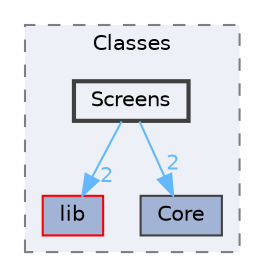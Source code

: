 digraph "C:/Users/HP/Documents/GitHub/Minero-Game/Old/Classes/Screens"
{
 // LATEX_PDF_SIZE
  bgcolor="transparent";
  edge [fontname=Helvetica,fontsize=10,labelfontname=Helvetica,labelfontsize=10];
  node [fontname=Helvetica,fontsize=10,shape=box,height=0.2,width=0.4];
  compound=true
  subgraph clusterdir_2a0b33f18a29a5d7512a293ec4090727 {
    graph [ bgcolor="#edf0f7", pencolor="grey50", label="Classes", fontname=Helvetica,fontsize=10 style="filled,dashed", URL="dir_2a0b33f18a29a5d7512a293ec4090727.html",tooltip=""]
  dir_86e3fabaa487d125112dafeea2881dfa [label="lib", fillcolor="#a2b4d6", color="red", style="filled", URL="dir_86e3fabaa487d125112dafeea2881dfa.html",tooltip=""];
  dir_a42042fe3ccd42a1deb9c511cf44d20c [label="Core", fillcolor="#a2b4d6", color="grey25", style="filled", URL="dir_a42042fe3ccd42a1deb9c511cf44d20c.html",tooltip=""];
  dir_76558946ad1f3e1635d5d058c3cab551 [label="Screens", fillcolor="#edf0f7", color="grey25", style="filled,bold", URL="dir_76558946ad1f3e1635d5d058c3cab551.html",tooltip=""];
  }
  dir_76558946ad1f3e1635d5d058c3cab551->dir_86e3fabaa487d125112dafeea2881dfa [headlabel="2", labeldistance=1.5 headhref="dir_000269_000197.html" href="dir_000269_000197.html" color="steelblue1" fontcolor="steelblue1"];
  dir_76558946ad1f3e1635d5d058c3cab551->dir_a42042fe3ccd42a1deb9c511cf44d20c [headlabel="2", labeldistance=1.5 headhref="dir_000269_000058.html" href="dir_000269_000058.html" color="steelblue1" fontcolor="steelblue1"];
}
